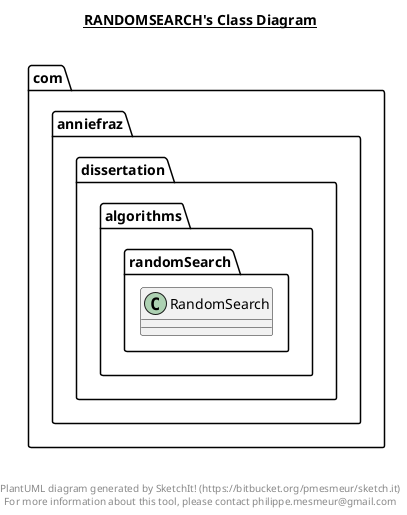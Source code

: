 @startuml

title __RANDOMSEARCH's Class Diagram__\n

  package com.anniefraz.dissertation.algorithms.randomSearch {
    class RandomSearch {
    }
  }
  



right footer


PlantUML diagram generated by SketchIt! (https://bitbucket.org/pmesmeur/sketch.it)
For more information about this tool, please contact philippe.mesmeur@gmail.com
endfooter

@enduml
